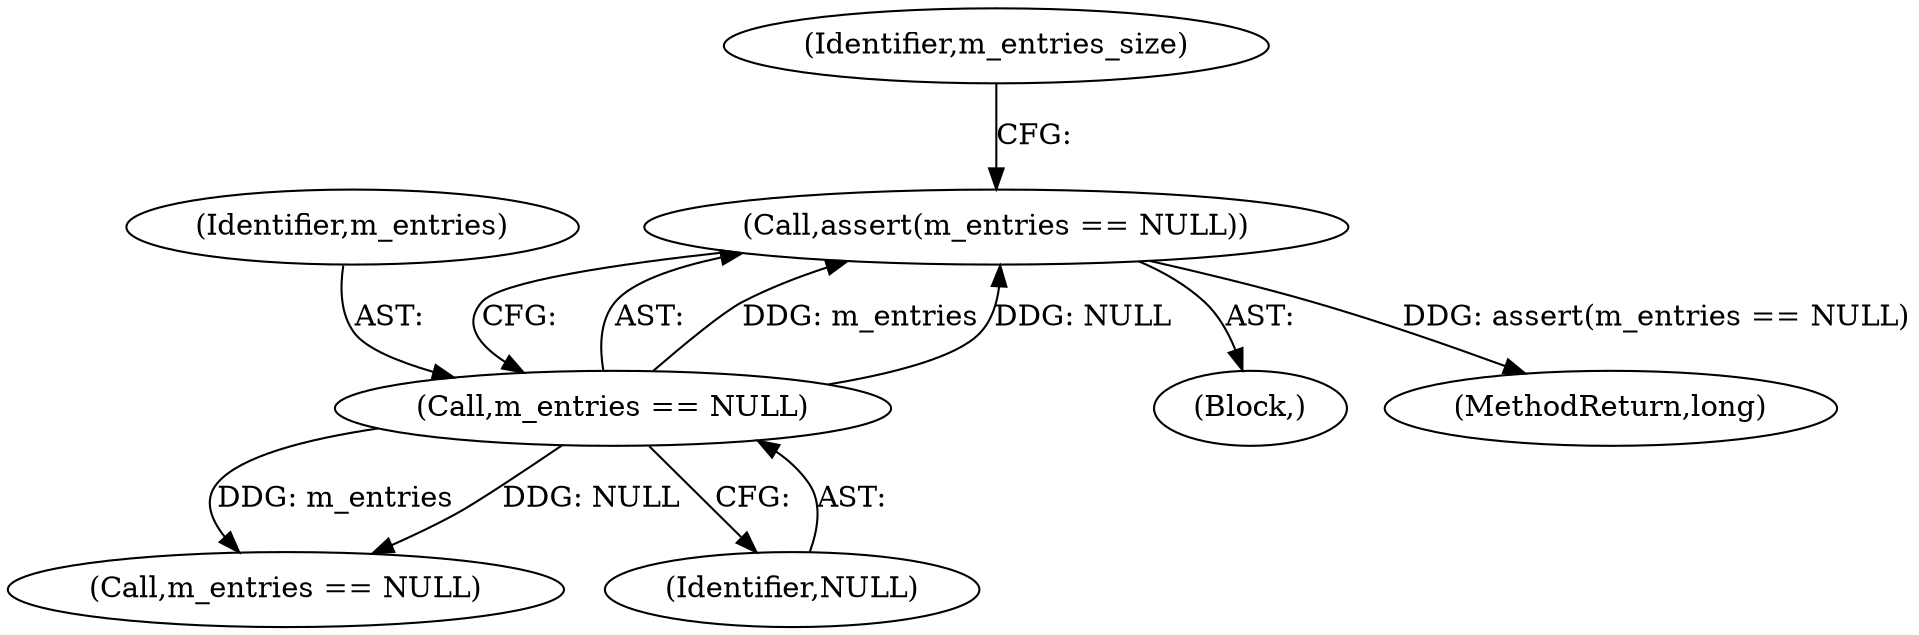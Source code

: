 digraph "0_Android_cc274e2abe8b2a6698a5c47d8aa4bb45f1f9538d_3@API" {
"1000124" [label="(Call,assert(m_entries == NULL))"];
"1000125" [label="(Call,m_entries == NULL)"];
"1000130" [label="(Identifier,m_entries_size)"];
"1000125" [label="(Call,m_entries == NULL)"];
"1000124" [label="(Call,assert(m_entries == NULL))"];
"1000136" [label="(Call,m_entries == NULL)"];
"1000221" [label="(MethodReturn,long)"];
"1000126" [label="(Identifier,m_entries)"];
"1000127" [label="(Identifier,NULL)"];
"1000123" [label="(Block,)"];
"1000124" -> "1000123"  [label="AST: "];
"1000124" -> "1000125"  [label="CFG: "];
"1000125" -> "1000124"  [label="AST: "];
"1000130" -> "1000124"  [label="CFG: "];
"1000124" -> "1000221"  [label="DDG: assert(m_entries == NULL)"];
"1000125" -> "1000124"  [label="DDG: m_entries"];
"1000125" -> "1000124"  [label="DDG: NULL"];
"1000125" -> "1000127"  [label="CFG: "];
"1000126" -> "1000125"  [label="AST: "];
"1000127" -> "1000125"  [label="AST: "];
"1000125" -> "1000136"  [label="DDG: m_entries"];
"1000125" -> "1000136"  [label="DDG: NULL"];
}
